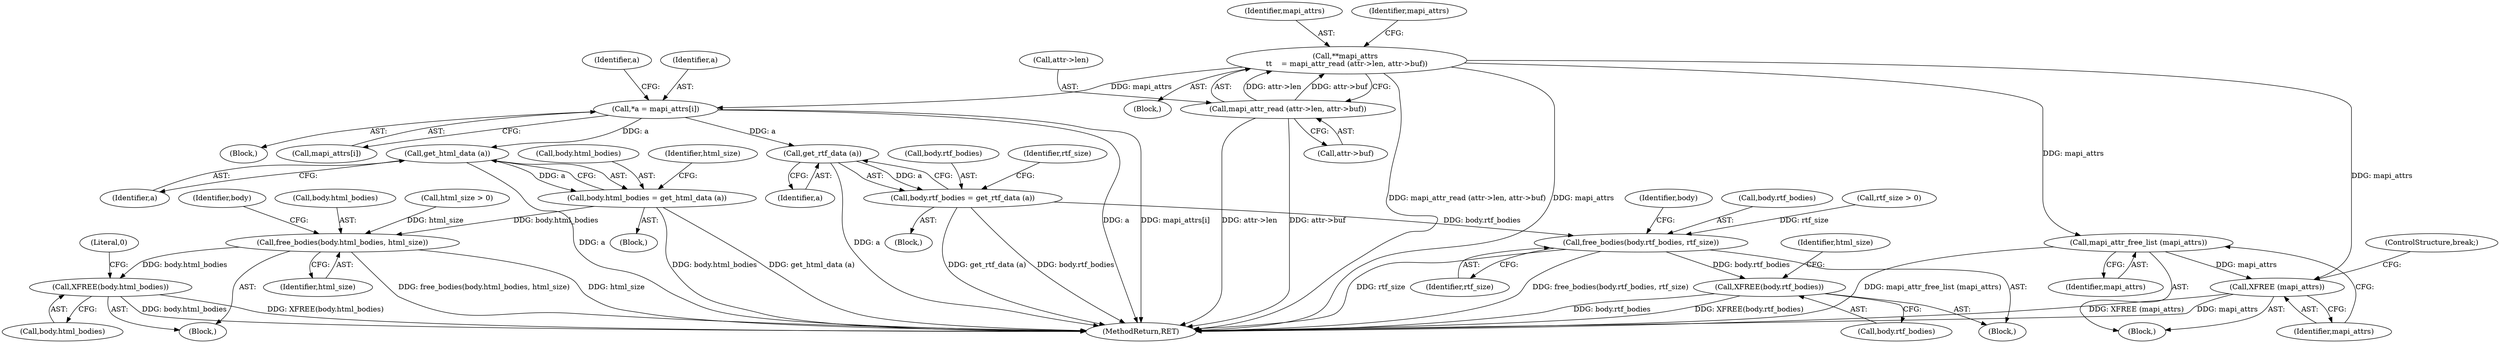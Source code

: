 digraph "0_tnef_8dccf79857ceeb7a6d3e42c1e762e7b865d5344d_1@API" {
"1000228" [label="(Call,**mapi_attrs \n\t\t    = mapi_attr_read (attr->len, attr->buf))"];
"1000230" [label="(Call,mapi_attr_read (attr->len, attr->buf))"];
"1000252" [label="(Call,*a = mapi_attrs[i])"];
"1000268" [label="(Call,get_html_data (a))"];
"1000264" [label="(Call,body.html_bodies = get_html_data (a))"];
"1000437" [label="(Call,free_bodies(body.html_bodies, html_size))"];
"1000442" [label="(Call,XFREE(body.html_bodies))"];
"1000287" [label="(Call,get_rtf_data (a))"];
"1000283" [label="(Call,body.rtf_bodies = get_rtf_data (a))"];
"1000423" [label="(Call,free_bodies(body.rtf_bodies, rtf_size))"];
"1000428" [label="(Call,XFREE(body.rtf_bodies))"];
"1000294" [label="(Call,mapi_attr_free_list (mapi_attrs))"];
"1000296" [label="(Call,XFREE (mapi_attrs))"];
"1000283" [label="(Call,body.rtf_bodies = get_rtf_data (a))"];
"1000294" [label="(Call,mapi_attr_free_list (mapi_attrs))"];
"1000288" [label="(Identifier,a)"];
"1000438" [label="(Call,body.html_bodies)"];
"1000226" [label="(Block,)"];
"1000254" [label="(Call,mapi_attrs[i])"];
"1000239" [label="(Block,)"];
"1000265" [label="(Call,body.html_bodies)"];
"1000443" [label="(Call,body.html_bodies)"];
"1000436" [label="(Block,)"];
"1000252" [label="(Call,*a = mapi_attrs[i])"];
"1000295" [label="(Identifier,mapi_attrs)"];
"1000296" [label="(Call,XFREE (mapi_attrs))"];
"1000264" [label="(Call,body.html_bodies = get_html_data (a))"];
"1000253" [label="(Identifier,a)"];
"1000424" [label="(Call,body.rtf_bodies)"];
"1000433" [label="(Call,html_size > 0)"];
"1000230" [label="(Call,mapi_attr_read (attr->len, attr->buf))"];
"1000429" [label="(Call,body.rtf_bodies)"];
"1000447" [label="(Literal,0)"];
"1000269" [label="(Identifier,a)"];
"1000250" [label="(Block,)"];
"1000441" [label="(Identifier,html_size)"];
"1000234" [label="(Call,attr->buf)"];
"1000442" [label="(Call,XFREE(body.html_bodies))"];
"1000419" [label="(Call,rtf_size > 0)"];
"1000229" [label="(Identifier,mapi_attrs)"];
"1000428" [label="(Call,XFREE(body.rtf_bodies))"];
"1000290" [label="(Identifier,rtf_size)"];
"1000231" [label="(Call,attr->len)"];
"1000260" [label="(Identifier,a)"];
"1000284" [label="(Call,body.rtf_bodies)"];
"1000282" [label="(Block,)"];
"1000437" [label="(Call,free_bodies(body.html_bodies, html_size))"];
"1000298" [label="(ControlStructure,break;)"];
"1000228" [label="(Call,**mapi_attrs \n\t\t    = mapi_attr_read (attr->len, attr->buf))"];
"1000271" [label="(Identifier,html_size)"];
"1000238" [label="(Identifier,mapi_attrs)"];
"1000297" [label="(Identifier,mapi_attrs)"];
"1000287" [label="(Call,get_rtf_data (a))"];
"1000430" [label="(Identifier,body)"];
"1000268" [label="(Call,get_html_data (a))"];
"1000434" [label="(Identifier,html_size)"];
"1000448" [label="(MethodReturn,RET)"];
"1000422" [label="(Block,)"];
"1000427" [label="(Identifier,rtf_size)"];
"1000444" [label="(Identifier,body)"];
"1000423" [label="(Call,free_bodies(body.rtf_bodies, rtf_size))"];
"1000263" [label="(Block,)"];
"1000228" -> "1000226"  [label="AST: "];
"1000228" -> "1000230"  [label="CFG: "];
"1000229" -> "1000228"  [label="AST: "];
"1000230" -> "1000228"  [label="AST: "];
"1000238" -> "1000228"  [label="CFG: "];
"1000228" -> "1000448"  [label="DDG: mapi_attrs"];
"1000228" -> "1000448"  [label="DDG: mapi_attr_read (attr->len, attr->buf)"];
"1000230" -> "1000228"  [label="DDG: attr->len"];
"1000230" -> "1000228"  [label="DDG: attr->buf"];
"1000228" -> "1000252"  [label="DDG: mapi_attrs"];
"1000228" -> "1000294"  [label="DDG: mapi_attrs"];
"1000228" -> "1000296"  [label="DDG: mapi_attrs"];
"1000230" -> "1000234"  [label="CFG: "];
"1000231" -> "1000230"  [label="AST: "];
"1000234" -> "1000230"  [label="AST: "];
"1000230" -> "1000448"  [label="DDG: attr->len"];
"1000230" -> "1000448"  [label="DDG: attr->buf"];
"1000252" -> "1000250"  [label="AST: "];
"1000252" -> "1000254"  [label="CFG: "];
"1000253" -> "1000252"  [label="AST: "];
"1000254" -> "1000252"  [label="AST: "];
"1000260" -> "1000252"  [label="CFG: "];
"1000252" -> "1000448"  [label="DDG: a"];
"1000252" -> "1000448"  [label="DDG: mapi_attrs[i]"];
"1000252" -> "1000268"  [label="DDG: a"];
"1000252" -> "1000287"  [label="DDG: a"];
"1000268" -> "1000264"  [label="AST: "];
"1000268" -> "1000269"  [label="CFG: "];
"1000269" -> "1000268"  [label="AST: "];
"1000264" -> "1000268"  [label="CFG: "];
"1000268" -> "1000448"  [label="DDG: a"];
"1000268" -> "1000264"  [label="DDG: a"];
"1000264" -> "1000263"  [label="AST: "];
"1000265" -> "1000264"  [label="AST: "];
"1000271" -> "1000264"  [label="CFG: "];
"1000264" -> "1000448"  [label="DDG: body.html_bodies"];
"1000264" -> "1000448"  [label="DDG: get_html_data (a)"];
"1000264" -> "1000437"  [label="DDG: body.html_bodies"];
"1000437" -> "1000436"  [label="AST: "];
"1000437" -> "1000441"  [label="CFG: "];
"1000438" -> "1000437"  [label="AST: "];
"1000441" -> "1000437"  [label="AST: "];
"1000444" -> "1000437"  [label="CFG: "];
"1000437" -> "1000448"  [label="DDG: free_bodies(body.html_bodies, html_size)"];
"1000437" -> "1000448"  [label="DDG: html_size"];
"1000433" -> "1000437"  [label="DDG: html_size"];
"1000437" -> "1000442"  [label="DDG: body.html_bodies"];
"1000442" -> "1000436"  [label="AST: "];
"1000442" -> "1000443"  [label="CFG: "];
"1000443" -> "1000442"  [label="AST: "];
"1000447" -> "1000442"  [label="CFG: "];
"1000442" -> "1000448"  [label="DDG: XFREE(body.html_bodies)"];
"1000442" -> "1000448"  [label="DDG: body.html_bodies"];
"1000287" -> "1000283"  [label="AST: "];
"1000287" -> "1000288"  [label="CFG: "];
"1000288" -> "1000287"  [label="AST: "];
"1000283" -> "1000287"  [label="CFG: "];
"1000287" -> "1000448"  [label="DDG: a"];
"1000287" -> "1000283"  [label="DDG: a"];
"1000283" -> "1000282"  [label="AST: "];
"1000284" -> "1000283"  [label="AST: "];
"1000290" -> "1000283"  [label="CFG: "];
"1000283" -> "1000448"  [label="DDG: body.rtf_bodies"];
"1000283" -> "1000448"  [label="DDG: get_rtf_data (a)"];
"1000283" -> "1000423"  [label="DDG: body.rtf_bodies"];
"1000423" -> "1000422"  [label="AST: "];
"1000423" -> "1000427"  [label="CFG: "];
"1000424" -> "1000423"  [label="AST: "];
"1000427" -> "1000423"  [label="AST: "];
"1000430" -> "1000423"  [label="CFG: "];
"1000423" -> "1000448"  [label="DDG: rtf_size"];
"1000423" -> "1000448"  [label="DDG: free_bodies(body.rtf_bodies, rtf_size)"];
"1000419" -> "1000423"  [label="DDG: rtf_size"];
"1000423" -> "1000428"  [label="DDG: body.rtf_bodies"];
"1000428" -> "1000422"  [label="AST: "];
"1000428" -> "1000429"  [label="CFG: "];
"1000429" -> "1000428"  [label="AST: "];
"1000434" -> "1000428"  [label="CFG: "];
"1000428" -> "1000448"  [label="DDG: XFREE(body.rtf_bodies)"];
"1000428" -> "1000448"  [label="DDG: body.rtf_bodies"];
"1000294" -> "1000239"  [label="AST: "];
"1000294" -> "1000295"  [label="CFG: "];
"1000295" -> "1000294"  [label="AST: "];
"1000297" -> "1000294"  [label="CFG: "];
"1000294" -> "1000448"  [label="DDG: mapi_attr_free_list (mapi_attrs)"];
"1000294" -> "1000296"  [label="DDG: mapi_attrs"];
"1000296" -> "1000239"  [label="AST: "];
"1000296" -> "1000297"  [label="CFG: "];
"1000297" -> "1000296"  [label="AST: "];
"1000298" -> "1000296"  [label="CFG: "];
"1000296" -> "1000448"  [label="DDG: XFREE (mapi_attrs)"];
"1000296" -> "1000448"  [label="DDG: mapi_attrs"];
}
